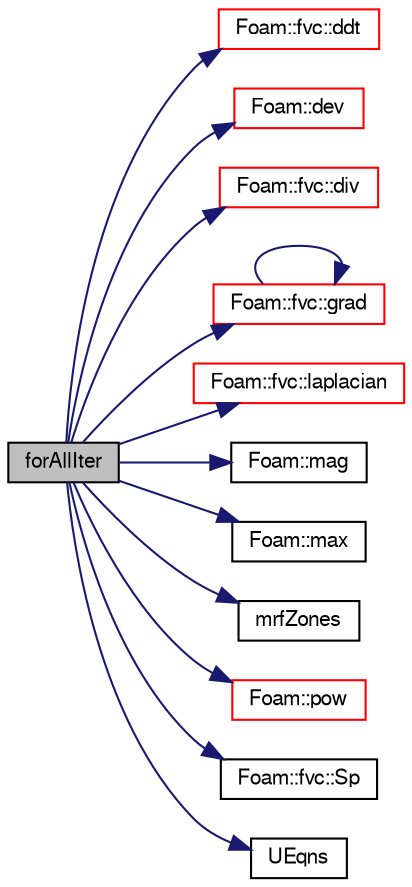 digraph "forAllIter"
{
  bgcolor="transparent";
  edge [fontname="FreeSans",fontsize="10",labelfontname="FreeSans",labelfontsize="10"];
  node [fontname="FreeSans",fontsize="10",shape=record];
  rankdir="LR";
  Node8 [label="forAllIter",height=0.2,width=0.4,color="black", fillcolor="grey75", style="filled", fontcolor="black"];
  Node8 -> Node9 [color="midnightblue",fontsize="10",style="solid",fontname="FreeSans"];
  Node9 [label="Foam::fvc::ddt",height=0.2,width=0.4,color="red",URL="$a21134.html#a5dc871206ab86042756c8ccfdc5797ad"];
  Node8 -> Node311 [color="midnightblue",fontsize="10",style="solid",fontname="FreeSans"];
  Node311 [label="Foam::dev",height=0.2,width=0.4,color="red",URL="$a21124.html#a042ede1d98e91923a7cc5e14e9f86854"];
  Node8 -> Node70 [color="midnightblue",fontsize="10",style="solid",fontname="FreeSans"];
  Node70 [label="Foam::fvc::div",height=0.2,width=0.4,color="red",URL="$a21134.html#a585533948ad80abfe589d920c641f251"];
  Node8 -> Node312 [color="midnightblue",fontsize="10",style="solid",fontname="FreeSans"];
  Node312 [label="Foam::fvc::grad",height=0.2,width=0.4,color="red",URL="$a21134.html#a7c00ec90ecc15ed3005255e42c52827a"];
  Node312 -> Node312 [color="midnightblue",fontsize="10",style="solid",fontname="FreeSans"];
  Node8 -> Node314 [color="midnightblue",fontsize="10",style="solid",fontname="FreeSans"];
  Node314 [label="Foam::fvc::laplacian",height=0.2,width=0.4,color="red",URL="$a21134.html#ac75bff389d0405149b204b0d7ac214cd"];
  Node8 -> Node88 [color="midnightblue",fontsize="10",style="solid",fontname="FreeSans"];
  Node88 [label="Foam::mag",height=0.2,width=0.4,color="black",URL="$a21124.html#a929da2a3fdcf3dacbbe0487d3a330dae"];
  Node8 -> Node218 [color="midnightblue",fontsize="10",style="solid",fontname="FreeSans"];
  Node218 [label="Foam::max",height=0.2,width=0.4,color="black",URL="$a21124.html#ac993e906cf2774ae77e666bc24e81733"];
  Node8 -> Node316 [color="midnightblue",fontsize="10",style="solid",fontname="FreeSans"];
  Node316 [label="mrfZones",height=0.2,width=0.4,color="black",URL="$a38471.html#a2c8976fc66985fa66b0fa33283386fb5"];
  Node8 -> Node140 [color="midnightblue",fontsize="10",style="solid",fontname="FreeSans"];
  Node140 [label="Foam::pow",height=0.2,width=0.4,color="red",URL="$a21124.html#a7500c8e9d27a442adc75e287de074c7c"];
  Node8 -> Node310 [color="midnightblue",fontsize="10",style="solid",fontname="FreeSans"];
  Node310 [label="Foam::fvc::Sp",height=0.2,width=0.4,color="black",URL="$a21134.html#acb372005d973de14c63c97ba57a82d99"];
  Node8 -> Node317 [color="midnightblue",fontsize="10",style="solid",fontname="FreeSans"];
  Node317 [label="UEqns",height=0.2,width=0.4,color="black",URL="$a38756.html#a897d1fff9d8e6f24d2b642debb9341a2"];
}
